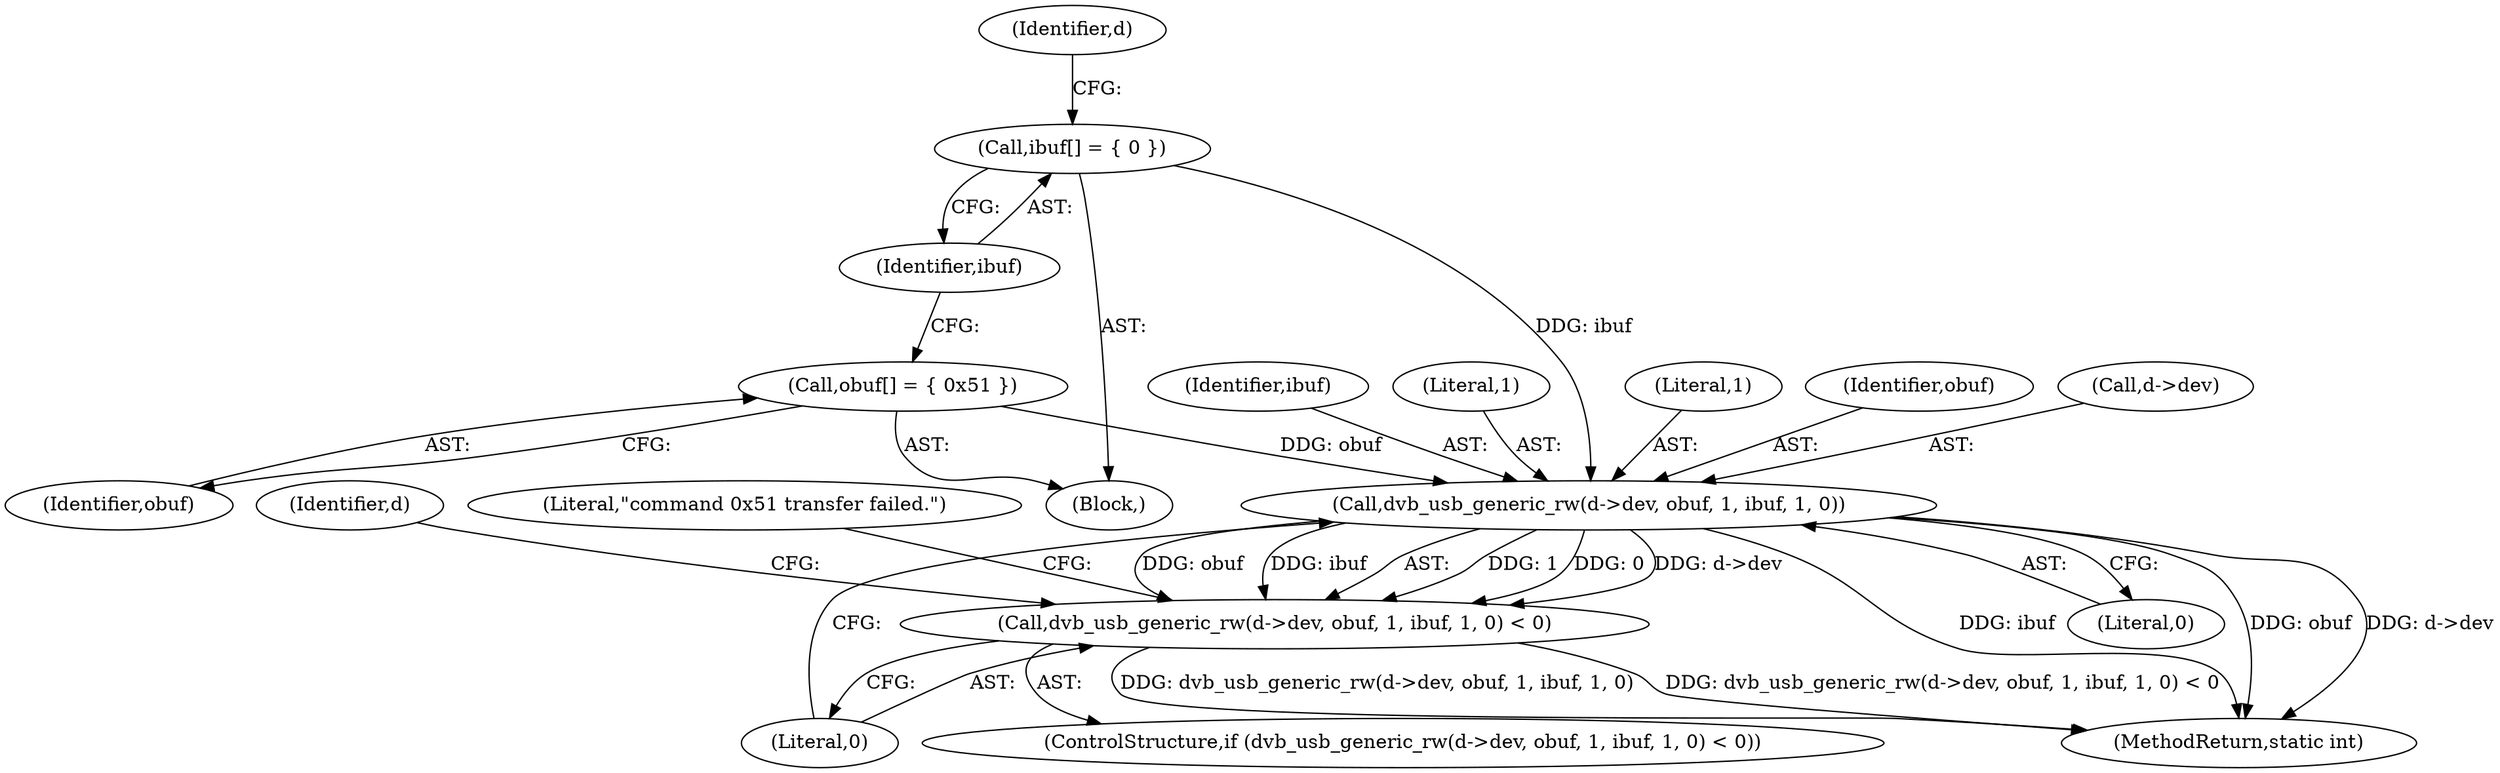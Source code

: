 digraph "1_linux_606142af57dad981b78707234cfbd15f9f7b7125@pointer" {
"1000111" [label="(Call,dvb_usb_generic_rw(d->dev, obuf, 1, ibuf, 1, 0))"];
"1000104" [label="(Call,obuf[] = { 0x51 })"];
"1000107" [label="(Call,ibuf[] = { 0 })"];
"1000110" [label="(Call,dvb_usb_generic_rw(d->dev, obuf, 1, ibuf, 1, 0) < 0)"];
"1000107" [label="(Call,ibuf[] = { 0 })"];
"1000108" [label="(Identifier,ibuf)"];
"1000116" [label="(Literal,1)"];
"1000120" [label="(Literal,0)"];
"1000115" [label="(Identifier,obuf)"];
"1000110" [label="(Call,dvb_usb_generic_rw(d->dev, obuf, 1, ibuf, 1, 0) < 0)"];
"1000112" [label="(Call,d->dev)"];
"1000109" [label="(ControlStructure,if (dvb_usb_generic_rw(d->dev, obuf, 1, ibuf, 1, 0) < 0))"];
"1000127" [label="(Identifier,d)"];
"1000111" [label="(Call,dvb_usb_generic_rw(d->dev, obuf, 1, ibuf, 1, 0))"];
"1000122" [label="(Literal,\"command 0x51 transfer failed.\")"];
"1000119" [label="(Literal,0)"];
"1000117" [label="(Identifier,ibuf)"];
"1000102" [label="(Block,)"];
"1000118" [label="(Literal,1)"];
"1000113" [label="(Identifier,d)"];
"1000104" [label="(Call,obuf[] = { 0x51 })"];
"1000182" [label="(MethodReturn,static int)"];
"1000105" [label="(Identifier,obuf)"];
"1000111" -> "1000110"  [label="AST: "];
"1000111" -> "1000119"  [label="CFG: "];
"1000112" -> "1000111"  [label="AST: "];
"1000115" -> "1000111"  [label="AST: "];
"1000116" -> "1000111"  [label="AST: "];
"1000117" -> "1000111"  [label="AST: "];
"1000118" -> "1000111"  [label="AST: "];
"1000119" -> "1000111"  [label="AST: "];
"1000120" -> "1000111"  [label="CFG: "];
"1000111" -> "1000182"  [label="DDG: ibuf"];
"1000111" -> "1000182"  [label="DDG: obuf"];
"1000111" -> "1000182"  [label="DDG: d->dev"];
"1000111" -> "1000110"  [label="DDG: 1"];
"1000111" -> "1000110"  [label="DDG: 0"];
"1000111" -> "1000110"  [label="DDG: d->dev"];
"1000111" -> "1000110"  [label="DDG: obuf"];
"1000111" -> "1000110"  [label="DDG: ibuf"];
"1000104" -> "1000111"  [label="DDG: obuf"];
"1000107" -> "1000111"  [label="DDG: ibuf"];
"1000104" -> "1000102"  [label="AST: "];
"1000104" -> "1000105"  [label="CFG: "];
"1000105" -> "1000104"  [label="AST: "];
"1000108" -> "1000104"  [label="CFG: "];
"1000107" -> "1000102"  [label="AST: "];
"1000107" -> "1000108"  [label="CFG: "];
"1000108" -> "1000107"  [label="AST: "];
"1000113" -> "1000107"  [label="CFG: "];
"1000110" -> "1000109"  [label="AST: "];
"1000110" -> "1000120"  [label="CFG: "];
"1000120" -> "1000110"  [label="AST: "];
"1000122" -> "1000110"  [label="CFG: "];
"1000127" -> "1000110"  [label="CFG: "];
"1000110" -> "1000182"  [label="DDG: dvb_usb_generic_rw(d->dev, obuf, 1, ibuf, 1, 0)"];
"1000110" -> "1000182"  [label="DDG: dvb_usb_generic_rw(d->dev, obuf, 1, ibuf, 1, 0) < 0"];
}
